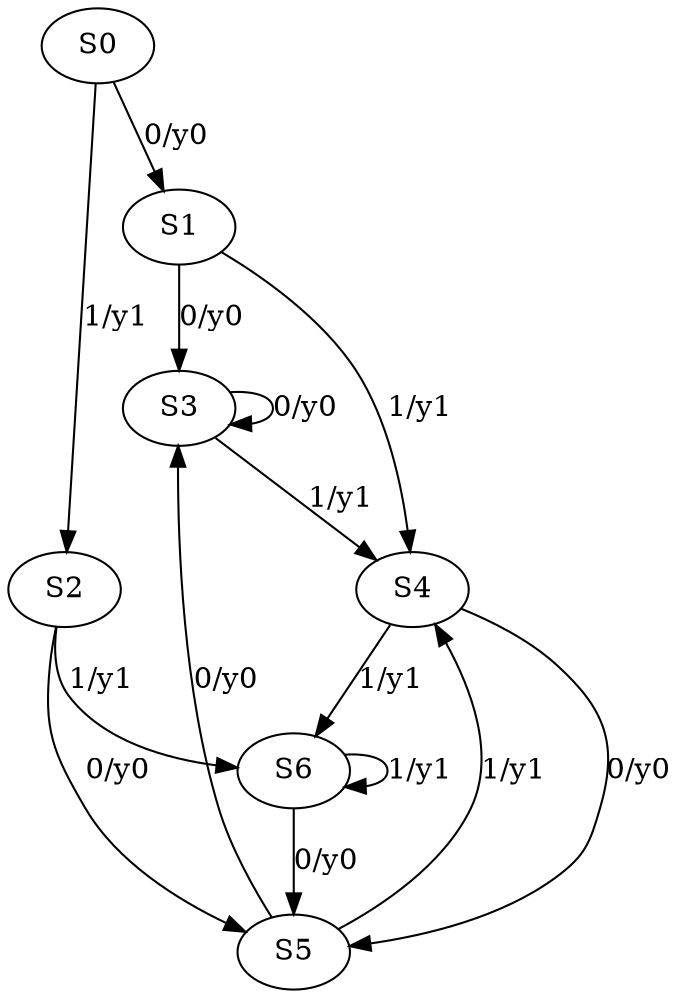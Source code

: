 digraph MealyMachine {
  S0 [label="S0"];
  S1 [label="S1"];
  S2 [label="S2"];
  S3 [label="S3"];
  S4 [label="S4"];
  S5 [label="S5"];
  S6 [label="S6"];

  S0 -> S1 [label="0/y0"];
  S0 -> S2 [label="1/y1"];

  S1 -> S3 [label="0/y0"];
  S1 -> S4 [label="1/y1"];

  S2 -> S5 [label="0/y0"];
  S2 -> S6 [label="1/y1"];

  S3 -> S3 [label="0/y0"];
  S3 -> S4 [label="1/y1"];

  S4 -> S5 [label="0/y0"];
  S4 -> S6 [label="1/y1"];

  S5 -> S3 [label="0/y0"];
  S5 -> S4 [label="1/y1"];

  S6 -> S5 [label="0/y0"];
  S6 -> S6 [label="1/y1"];
}